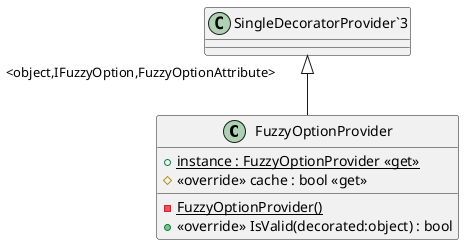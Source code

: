 @startuml
class FuzzyOptionProvider {
    {static} - FuzzyOptionProvider()
    + {static} instance : FuzzyOptionProvider <<get>>
    # <<override>> cache : bool <<get>>
    + <<override>> IsValid(decorated:object) : bool
}
"SingleDecoratorProvider`3" "<object,IFuzzyOption,FuzzyOptionAttribute>" <|-- FuzzyOptionProvider
@enduml

